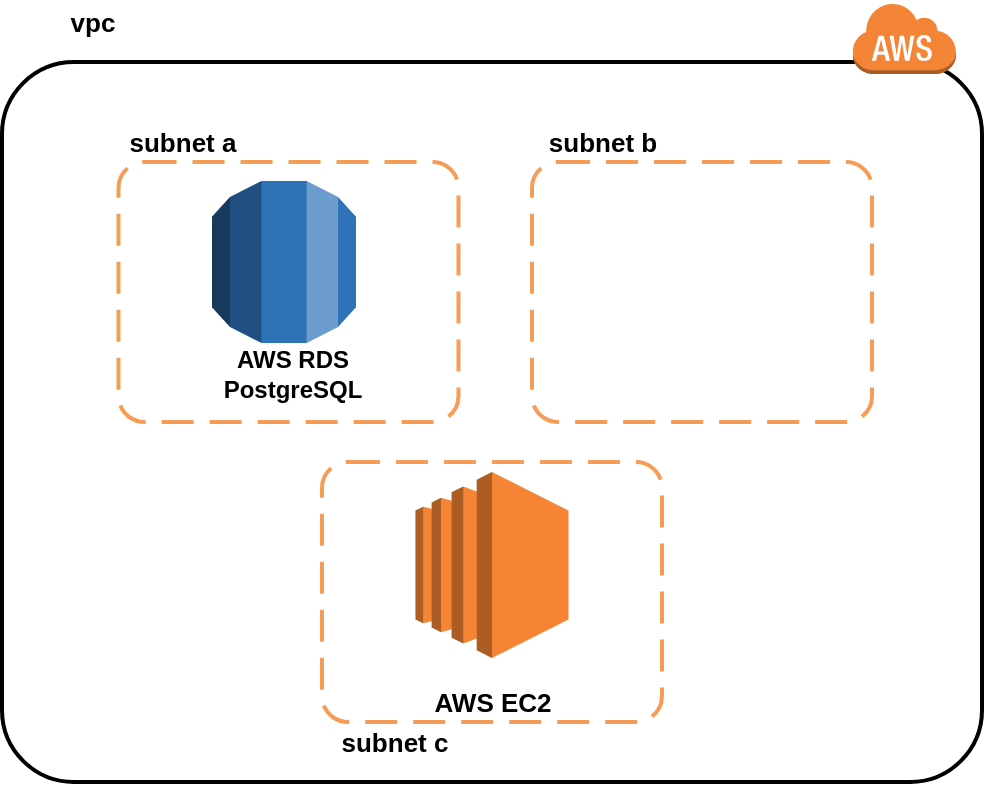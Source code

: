 <mxfile version="15.4.1" type="device"><diagram id="COVmNmfjpVp9WFOPs6fR" name="Page-1"><mxGraphModel dx="868" dy="450" grid="1" gridSize="10" guides="1" tooltips="1" connect="1" arrows="1" fold="1" page="1" pageScale="1" pageWidth="850" pageHeight="1100" math="0" shadow="0"><root><mxCell id="0"/><mxCell id="1" parent="0"/><mxCell id="l6Krhu2ZhLRhids3MZ6g-1" value="" style="outlineConnect=0;dashed=0;verticalLabelPosition=bottom;verticalAlign=top;align=center;html=1;shape=mxgraph.aws3.rds;fillColor=#2E73B8;gradientColor=none;" vertex="1" parent="1"><mxGeometry x="200" y="99.5" width="72" height="81" as="geometry"/></mxCell><mxCell id="l6Krhu2ZhLRhids3MZ6g-2" value="" style="rounded=1;arcSize=10;dashed=0;fillColor=none;gradientColor=none;strokeWidth=2;" vertex="1" parent="1"><mxGeometry x="95" y="40" width="490" height="360" as="geometry"/></mxCell><mxCell id="l6Krhu2ZhLRhids3MZ6g-3" value="" style="dashed=0;html=1;shape=mxgraph.aws3.cloud;fillColor=#F58536;gradientColor=none;dashed=0;" vertex="1" parent="1"><mxGeometry x="520" y="10" width="52" height="36" as="geometry"/></mxCell><mxCell id="l6Krhu2ZhLRhids3MZ6g-4" value="&lt;b&gt;AWS RDS &lt;br&gt;PostgreSQL&lt;/b&gt;" style="text;html=1;align=center;verticalAlign=middle;resizable=0;points=[];autosize=1;strokeColor=none;" vertex="1" parent="1"><mxGeometry x="200" y="180.5" width="80" height="30" as="geometry"/></mxCell><mxCell id="l6Krhu2ZhLRhids3MZ6g-8" value="" style="rounded=1;arcSize=10;dashed=1;strokeColor=#F59D56;fillColor=none;gradientColor=none;dashPattern=8 4;strokeWidth=2;" vertex="1" parent="1"><mxGeometry x="153.25" y="90" width="170" height="130" as="geometry"/></mxCell><mxCell id="l6Krhu2ZhLRhids3MZ6g-9" value="" style="rounded=1;arcSize=10;dashed=1;strokeColor=#F59D56;fillColor=none;gradientColor=none;dashPattern=8 4;strokeWidth=2;" vertex="1" parent="1"><mxGeometry x="360" y="90" width="170" height="130" as="geometry"/></mxCell><mxCell id="l6Krhu2ZhLRhids3MZ6g-10" value="" style="rounded=1;arcSize=10;dashed=1;strokeColor=#F59D56;fillColor=none;gradientColor=none;dashPattern=8 4;strokeWidth=2;" vertex="1" parent="1"><mxGeometry x="255" y="240" width="170" height="130" as="geometry"/></mxCell><mxCell id="l6Krhu2ZhLRhids3MZ6g-11" value="" style="outlineConnect=0;dashed=0;verticalLabelPosition=bottom;verticalAlign=top;align=center;html=1;shape=mxgraph.aws3.ec2;fillColor=#F58534;gradientColor=none;" vertex="1" parent="1"><mxGeometry x="301.75" y="245" width="76.5" height="93" as="geometry"/></mxCell><mxCell id="l6Krhu2ZhLRhids3MZ6g-12" value="&lt;b&gt;&lt;font style=&quot;font-size: 13px&quot;&gt;AWS EC2&lt;/font&gt;&lt;/b&gt;" style="text;html=1;align=center;verticalAlign=middle;resizable=0;points=[];autosize=1;strokeColor=none;fillColor=none;" vertex="1" parent="1"><mxGeometry x="305" y="350" width="70" height="20" as="geometry"/></mxCell><mxCell id="l6Krhu2ZhLRhids3MZ6g-13" value="&lt;b&gt;subnet a&lt;/b&gt;" style="text;html=1;align=center;verticalAlign=middle;resizable=0;points=[];autosize=1;strokeColor=none;fillColor=none;fontSize=13;" vertex="1" parent="1"><mxGeometry x="150" y="70" width="70" height="20" as="geometry"/></mxCell><mxCell id="l6Krhu2ZhLRhids3MZ6g-14" value="&lt;b&gt;subnet b&lt;/b&gt;" style="text;html=1;align=center;verticalAlign=middle;resizable=0;points=[];autosize=1;strokeColor=none;fillColor=none;fontSize=13;" vertex="1" parent="1"><mxGeometry x="360" y="70" width="70" height="20" as="geometry"/></mxCell><mxCell id="l6Krhu2ZhLRhids3MZ6g-15" value="&lt;b&gt;subnet c&lt;/b&gt;" style="text;html=1;align=center;verticalAlign=middle;resizable=0;points=[];autosize=1;strokeColor=none;fillColor=none;fontSize=13;" vertex="1" parent="1"><mxGeometry x="256" y="370" width="70" height="20" as="geometry"/></mxCell><mxCell id="l6Krhu2ZhLRhids3MZ6g-16" value="&lt;b&gt;vpc&lt;/b&gt;" style="text;html=1;align=center;verticalAlign=middle;resizable=0;points=[];autosize=1;strokeColor=none;fillColor=none;fontSize=13;" vertex="1" parent="1"><mxGeometry x="120" y="10" width="40" height="20" as="geometry"/></mxCell></root></mxGraphModel></diagram></mxfile>